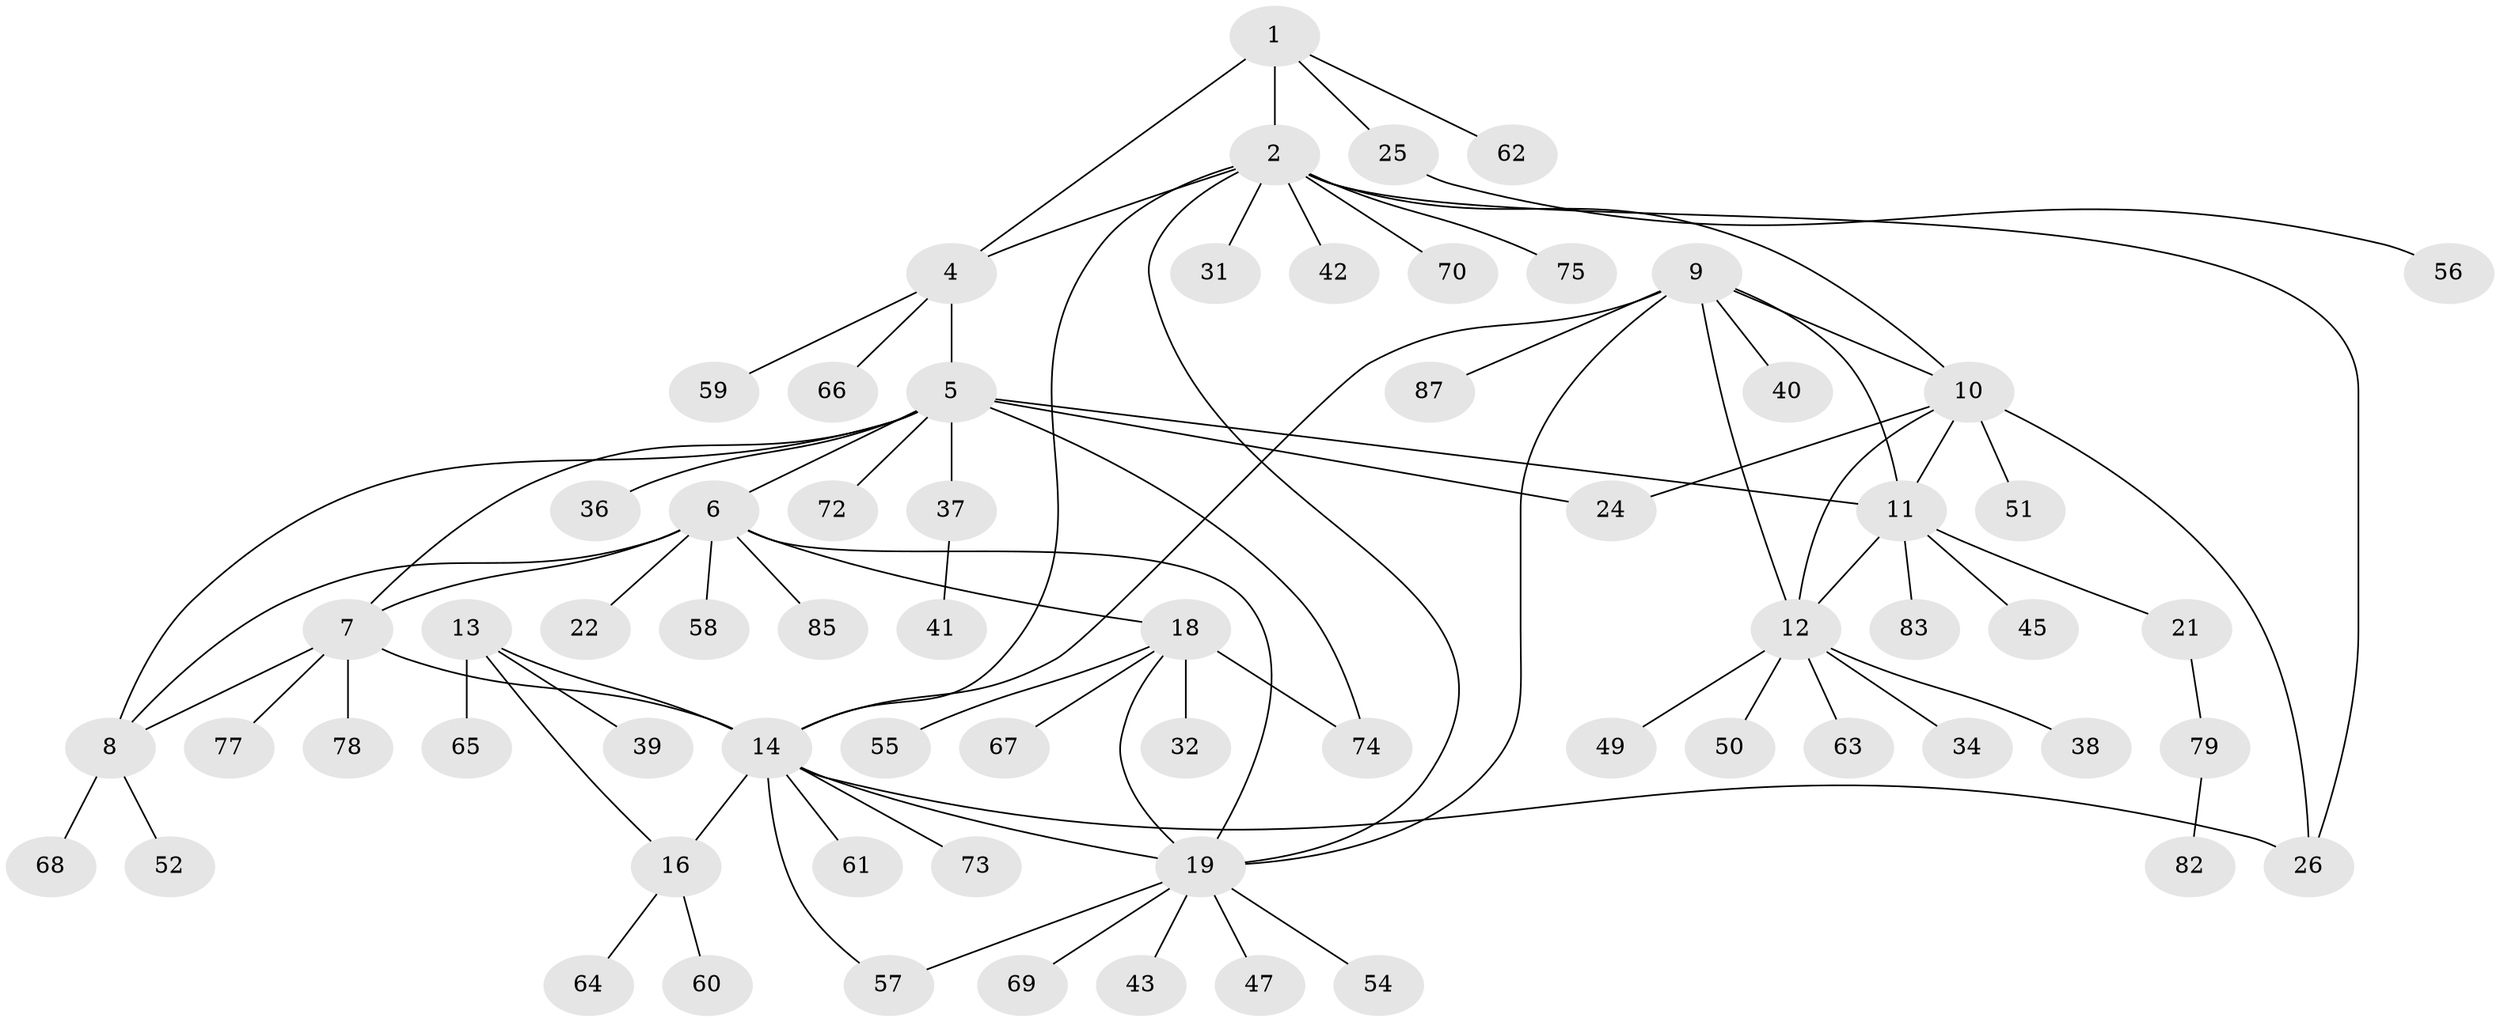 // Generated by graph-tools (version 1.1) at 2025/24/03/03/25 07:24:11]
// undirected, 66 vertices, 85 edges
graph export_dot {
graph [start="1"]
  node [color=gray90,style=filled];
  1 [super="+23"];
  2 [super="+3"];
  4 [super="+80"];
  5 [super="+29"];
  6 [super="+17"];
  7;
  8 [super="+44"];
  9 [super="+33"];
  10 [super="+46"];
  11 [super="+35"];
  12 [super="+30"];
  13 [super="+27"];
  14 [super="+15"];
  16 [super="+53"];
  18 [super="+48"];
  19 [super="+20"];
  21 [super="+71"];
  22;
  24;
  25 [super="+76"];
  26 [super="+28"];
  31;
  32;
  34;
  36;
  37 [super="+86"];
  38 [super="+84"];
  39;
  40;
  41;
  42;
  43;
  45;
  47;
  49;
  50;
  51;
  52;
  54;
  55;
  56 [super="+81"];
  57;
  58;
  59;
  60;
  61;
  62;
  63;
  64;
  65;
  66;
  67;
  68;
  69;
  70;
  72;
  73;
  74;
  75;
  77;
  78;
  79;
  82;
  83;
  85;
  87;
  1 -- 2 [weight=2];
  1 -- 4;
  1 -- 25;
  1 -- 62;
  2 -- 4 [weight=2];
  2 -- 10;
  2 -- 75;
  2 -- 70;
  2 -- 42;
  2 -- 19;
  2 -- 31;
  2 -- 14;
  2 -- 26;
  4 -- 5;
  4 -- 59;
  4 -- 66;
  5 -- 6;
  5 -- 7;
  5 -- 8;
  5 -- 11;
  5 -- 24;
  5 -- 37;
  5 -- 72;
  5 -- 74;
  5 -- 36;
  6 -- 7;
  6 -- 8;
  6 -- 58;
  6 -- 18;
  6 -- 19 [weight=2];
  6 -- 85;
  6 -- 22;
  7 -- 8;
  7 -- 77;
  7 -- 78;
  7 -- 14;
  8 -- 52;
  8 -- 68;
  9 -- 10;
  9 -- 11;
  9 -- 12;
  9 -- 14;
  9 -- 19;
  9 -- 40;
  9 -- 87;
  10 -- 11;
  10 -- 12;
  10 -- 24;
  10 -- 51;
  10 -- 26;
  11 -- 12;
  11 -- 21;
  11 -- 45;
  11 -- 83;
  12 -- 34;
  12 -- 38;
  12 -- 49;
  12 -- 50;
  12 -- 63;
  13 -- 14 [weight=2];
  13 -- 16;
  13 -- 39;
  13 -- 65;
  14 -- 16 [weight=2];
  14 -- 19;
  14 -- 26;
  14 -- 61;
  14 -- 73;
  14 -- 57;
  16 -- 60;
  16 -- 64;
  18 -- 19 [weight=2];
  18 -- 32;
  18 -- 55;
  18 -- 67;
  18 -- 74;
  19 -- 54;
  19 -- 57;
  19 -- 69;
  19 -- 43;
  19 -- 47;
  21 -- 79;
  25 -- 56;
  37 -- 41;
  79 -- 82;
}
